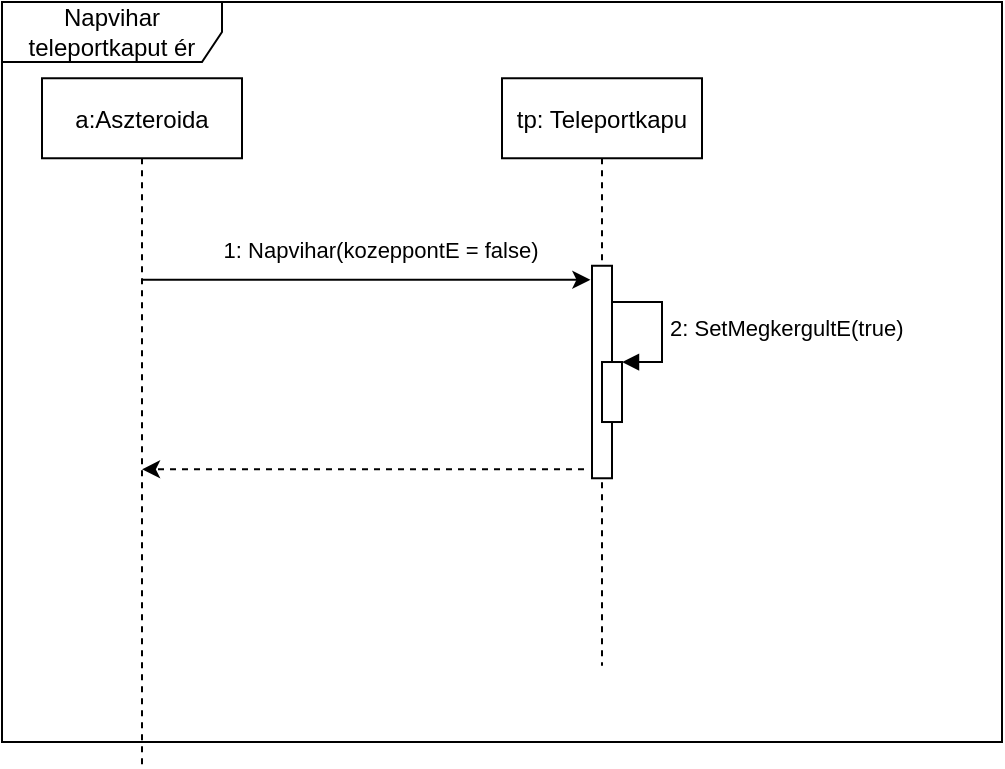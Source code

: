 <mxfile version="14.5.3" type="github">
  <diagram id="kgpKYQtTHZ0yAKxKKP6v" name="Page-1">
    <mxGraphModel dx="1038" dy="548" grid="1" gridSize="10" guides="1" tooltips="1" connect="1" arrows="1" fold="1" page="1" pageScale="1" pageWidth="850" pageHeight="1100" math="0" shadow="0">
      <root>
        <mxCell id="0" />
        <mxCell id="1" parent="0" />
        <mxCell id="eQXL557Xe-epxyEdtAo--6" value="Napvihar teleportkaput ér" style="shape=umlFrame;whiteSpace=wrap;html=1;width=110;height=30;" vertex="1" parent="1">
          <mxGeometry y="40" width="500" height="370" as="geometry" />
        </mxCell>
        <mxCell id="eQXL557Xe-epxyEdtAo--10" value="a:Aszteroida" style="shape=umlLifeline;perimeter=lifelinePerimeter;container=1;collapsible=0;recursiveResize=0;rounded=0;shadow=0;strokeWidth=1;" vertex="1" parent="1">
          <mxGeometry x="20" y="78.13" width="100" height="343.75" as="geometry" />
        </mxCell>
        <mxCell id="eQXL557Xe-epxyEdtAo--12" value="tp: Teleportkapu" style="shape=umlLifeline;perimeter=lifelinePerimeter;container=1;collapsible=0;recursiveResize=0;rounded=0;shadow=0;strokeWidth=1;" vertex="1" parent="1">
          <mxGeometry x="250" y="78.13" width="100" height="293.75" as="geometry" />
        </mxCell>
        <mxCell id="eQXL557Xe-epxyEdtAo--13" value="" style="points=[];perimeter=orthogonalPerimeter;rounded=0;shadow=0;strokeWidth=1;" vertex="1" parent="eQXL557Xe-epxyEdtAo--12">
          <mxGeometry x="45" y="93.75" width="10" height="106.25" as="geometry" />
        </mxCell>
        <mxCell id="eQXL557Xe-epxyEdtAo--15" value="&lt;span style=&quot;color: rgb(0 , 0 , 0) ; font-family: &amp;#34;helvetica&amp;#34; ; font-size: 11px ; font-style: normal ; font-weight: 400 ; letter-spacing: normal ; text-align: center ; text-indent: 0px ; text-transform: none ; word-spacing: 0px ; background-color: rgb(255 , 255 , 255) ; display: inline ; float: none&quot;&gt;1: Napvihar(kozeppontE = false)&lt;/span&gt;" style="endArrow=classic;html=1;entryX=-0.08;entryY=0.066;entryDx=0;entryDy=0;entryPerimeter=0;" edge="1" parent="1" source="eQXL557Xe-epxyEdtAo--10" target="eQXL557Xe-epxyEdtAo--13">
          <mxGeometry x="0.055" y="15" width="50" height="50" relative="1" as="geometry">
            <mxPoint x="55" y="197.013" as="sourcePoint" />
            <mxPoint x="600" y="290" as="targetPoint" />
            <mxPoint as="offset" />
          </mxGeometry>
        </mxCell>
        <mxCell id="eQXL557Xe-epxyEdtAo--16" value="" style="endArrow=classic;html=1;dashed=1;exitX=-0.4;exitY=0.958;exitDx=0;exitDy=0;exitPerimeter=0;" edge="1" parent="1" source="eQXL557Xe-epxyEdtAo--13" target="eQXL557Xe-epxyEdtAo--10">
          <mxGeometry width="50" height="50" relative="1" as="geometry">
            <mxPoint x="589" y="395" as="sourcePoint" />
            <mxPoint x="55" y="291.788" as="targetPoint" />
          </mxGeometry>
        </mxCell>
        <mxCell id="eQXL557Xe-epxyEdtAo--3" value="" style="html=1;points=[];perimeter=orthogonalPerimeter;" vertex="1" parent="1">
          <mxGeometry x="300" y="220.01" width="10" height="30" as="geometry" />
        </mxCell>
        <mxCell id="eQXL557Xe-epxyEdtAo--4" value="2: SetMegkergultE(true)" style="edgeStyle=orthogonalEdgeStyle;html=1;align=left;spacingLeft=2;endArrow=block;rounded=0;entryX=1;entryY=0;" edge="1" parent="1" source="eQXL557Xe-epxyEdtAo--13" target="eQXL557Xe-epxyEdtAo--3">
          <mxGeometry relative="1" as="geometry">
            <mxPoint x="300" y="200.01" as="sourcePoint" />
            <Array as="points">
              <mxPoint x="330" y="190" />
              <mxPoint x="330" y="220" />
            </Array>
          </mxGeometry>
        </mxCell>
      </root>
    </mxGraphModel>
  </diagram>
</mxfile>

